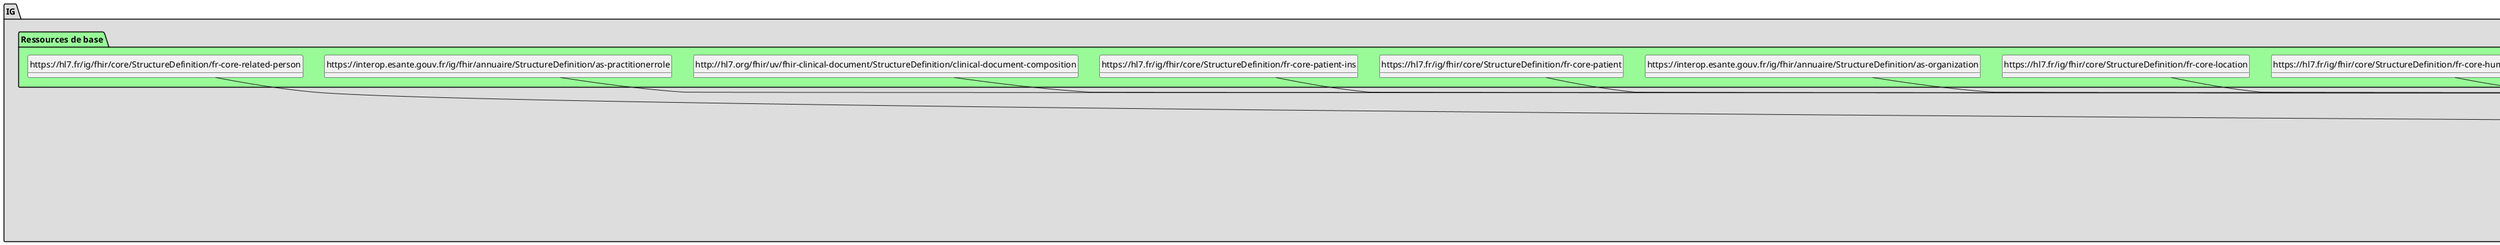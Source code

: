 @startuml
set namespaceSeparator ?
hide circle
hide class fields

package IG #DDDDDD{

     package Profiles #DDDDDD{

        class Auteur{

             Auteur => [1..None]
             Auteur.roleFonctionnel => [0..1]
             Auteur.horodatageParticipation => [1..1]
             Auteur.auteur[x] => [1..1]
        } 

        class Consentement{

             Consentement => [None..None]
             Consentement.identifiantConsentement => [0..*]
             Consentement.typeConsentement => [1..1]
             Consentement.statutConsentement => [1..1]
        } 

        class DestinatairePrevu{

             DestinatairePrevu => [None..None]
             DestinatairePrevu.destinataire => [0..*]
        } 

        class DocumentDeReference{

             DocumentDeReference => [None..1]
             DocumentDeReference.typeReference => [1..1]
             DocumentDeReference.identifiantUniqueDocument => [1..1]
        } 

        class EnteteDocument{

             EnteteDocument => [1..1]
             EnteteDocument.identifiantUniqueDocument => [1..1]
             EnteteDocument.modeleDocument => [1..1]
             EnteteDocument.typeDocument => [1..1]
             EnteteDocument.titreDocument => [1..1]
             EnteteDocument.dateDeCreationDocument => [1..1]
             EnteteDocument.niveauConfidentialiteDocument => [1..1]
             EnteteDocument.languePrincipaleDocument => [1..1]
             EnteteDocument.identifiantLotDeVersionsDocument => [1..1]
             EnteteDocument.versionDocument => [1..1]
             EnteteDocument.statutDocument => [1..1]
             EnteteDocument.patient => [1..1]
             EnteteDocument.auteur => [1..*]
             EnteteDocument.operateurSaisie => [0..1]
             EnteteDocument.informateur => [0..*]
             EnteteDocument.structureConservation => [1..1]
             EnteteDocument.destinataire => [0..*]
             EnteteDocument.responsable => [1..1]
             EnteteDocument.validateur => [0..*]
             EnteteDocument.participant => [0..*]
             EnteteDocument.prescription => [0..*]
             EnteteDocument.evenement => [1..*]
             EnteteDocument.documentDeReference => [0..1]
             EnteteDocument.consentementAssocie => [0..*]
             EnteteDocument.priseEncharge => [1..1]
        } 

        class Evenement{

             Evenement => [1..None]
             Evenement.identifiantEvenement => [0..*]
             Evenement.codeEvenement => [0..1]
             Evenement.codeEvenement.id => [None..0]
             Evenement.codeEvenement.extension => [None..0]
             Evenement.codeEvenement.translation => [0..*]
             Evenement.dateHeureEvenement => [0..1]
             Evenement.executantEvenement => [0..1]
             Evenement.executantEvenement.roleFonctionnel => [0..1]
             Evenement.executantEvenement.dateHeureParticipation => [0..1]
             Evenement.executantEvenement.executant => [1..1]
        } 

        class Informateur{

             Informateur => [None..None]
             Informateur.informateur => [1..1]
        } 

        class OperateurSaisie{

             OperateurSaisie => [None..1]
             OperateurSaisie.dateSaisie => [1..1]
             OperateurSaisie.operateurSaisie => [1..1]
        } 

        class Participant{

             Participant => [None..None]
             Participant.typeParticipation => [1..1]
             Participant.roleFonctionnel => [0..1]
             Participant.dateDebutEtOuFinParticipation => [1..1]
             Participant.participant => [1..1]
        } 

        class PatientUsager{

             PatientUsager => [1..1]
             PatientUsager.identifiantPatient => [1..*]
             PatientUsager.adresse => [0..*]
             PatientUsager.coordonneesTelecom => [0..*]
             PatientUsager.personnePhysique => [1..1]
             PatientUsager.personnePhysique.nomsPrenomsPatient => [1..1]
             PatientUsager.personnePhysique.nomsPrenomsPatient.nom => [1..*]
             PatientUsager.personnePhysique.nomsPrenomsPatient.nom.nomNaissance => [0..1]
             PatientUsager.personnePhysique.nomsPrenomsPatient.nom.nomUtilise => [0..1]
             PatientUsager.personnePhysique.nomsPrenomsPatient.prenom => [1..*]
             PatientUsager.personnePhysique.nomsPrenomsPatient.prenom.listePrenoms => [0..1]
             PatientUsager.personnePhysique.nomsPrenomsPatient.prenom.premierPrenom => [0..1]
             PatientUsager.personnePhysique.nomsPrenomsPatient.prenom.prenomUtilise => [0..1]
             PatientUsager.personnePhysique.sexe => [1..1]
             PatientUsager.personnePhysique.dateNaissance => [1..1]
             PatientUsager.personnePhysique.indicateurDeces => [0..1]
             PatientUsager.personnePhysique.dateDeces => [0..1]
             PatientUsager.personnePhysique.grossesseMultiple => [0..1]
             PatientUsager.personnePhysique.numeroOrdreNaissance => [0..1]
             PatientUsager.personnePhysique.representantPatient => [0..*]
             PatientUsager.personnePhysique.representantPatient.adresse => [0..*]
             PatientUsager.personnePhysique.representantPatient.coordonneesTelecom => [0..*]
             PatientUsager.personnePhysique.representantPatient.personneRepresentantPatient => [0..1]
             PatientUsager.personnePhysique.representantPatient.personneRepresentantPatient.nomsPrenomsRepresentantPatient => [1..1]
             PatientUsager.personnePhysique.representantPatient.personneRepresentantPatient.nomsPrenomsRepresentantPatient.nom => [1..3]
             PatientUsager.personnePhysique.representantPatient.personneRepresentantPatient.nomsPrenomsRepresentantPatient.prenom => [0..*]
             PatientUsager.personnePhysique.representantPatient.structureRepresentantPatient => [0..1]
             PatientUsager.personnePhysique.representantPatient.structureRepresentantPatient.identifiant => [0..1]
             PatientUsager.personnePhysique.representantPatient.structureRepresentantPatient.nom => [0..1]
             PatientUsager.personnePhysique.lieuNaissance => [0..1]
             PatientUsager.personnePhysique.lieuNaissance.nomLieuNaissance => [0..1]
             PatientUsager.personnePhysique.lieuNaissance.adresseLieuNaissance => [0..1]
             PatientUsager.personnePhysique.lieuNaissance.adresseLieuNaissance.codeOfficielGeographiqueLieuNaissance => [0..1]
        } 

        class PersonneStructure{

             PersonneStructure => [None..None]
             PersonneStructure.personne => [0..1]
             PersonneStructure.personne.identifiantPersonne => [0..1]
             PersonneStructure.personne.professionRole => [0..1]
             PersonneStructure.personne.lien => [0..1]
             PersonneStructure.personne.adresse => [0..*]
             PersonneStructure.personne.coordonneesTelecom => [0..*]
             PersonneStructure.personne.IdentitePersonne => [0..1]
             PersonneStructure.personne.IdentitePersonne.nomPersonne => [1..*]
             PersonneStructure.personne.IdentitePersonne.prenomPersonne => [0..*]
             PersonneStructure.personne.IdentitePersonne.civilite => [0..1]
             PersonneStructure.personne.IdentitePersonne.titre => [0..1]
             PersonneStructure.structure => [0..1]
             PersonneStructure.structure.identifiantStructure => [0..1]
             PersonneStructure.structure.nomStructure => [0..1]
             PersonneStructure.structure.adresse => [0..*]
             PersonneStructure.structure.coordonneesTelecom => [0..*]
             PersonneStructure.structure.cadreExercice => [0..1]
        } 

        class PersonneStructureAuteur{

             PersonneStructureAuteur => [None..None]
             PersonneStructureAuteur.personne => [0..1]
             PersonneStructureAuteur.personne.identifiantPersonne => [1..*]
             PersonneStructureAuteur.personne.professionRole => [0..1]
             PersonneStructureAuteur.personne.adresse => [0..*]
             PersonneStructureAuteur.personne.coordonneesTelecom => [0..*]
             PersonneStructureAuteur.personne.IdentitePersonne => [1..1]
             PersonneStructureAuteur.personne.IdentitePersonne.nomPersonne => [1..*]
             PersonneStructureAuteur.personne.IdentitePersonne.prenomPersonne => [0..*]
             PersonneStructureAuteur.personne.IdentitePersonne.civilite => [0..1]
             PersonneStructureAuteur.personne.IdentitePersonne.titre => [0..1]
             PersonneStructureAuteur.structure => [0..1]
             PersonneStructureAuteur.structure.identifiantStructure => [0..1]
             PersonneStructureAuteur.structure.nomStructure => [0..1]
             PersonneStructureAuteur.structure.adresse => [0..*]
             PersonneStructureAuteur.structure.coordonneesTelecom => [0..*]
             PersonneStructureAuteur.structure.secteurActivite => [0..1]
        } 

        class Prescription{

             Prescription => [None..None]
             Prescription.identifiantPrescription => [1..1]
             Prescription.accessionNumber => [0..1]
        } 

        class PriseEncharge{

             PriseEncharge => [1..1]
             PriseEncharge.identifiantPriseEnCharge => [0..*]
             PriseEncharge.typePriseEnCharge => [0..1]
             PriseEncharge.dateDebutFinPriseEnCharge => [1..1]
             PriseEncharge.typeSortie => [0..1]
             PriseEncharge.responsablePriseEnCharge => [0..1]
             PriseEncharge.personneImpliqueePriseEnCharge => [0..*]
             PriseEncharge.personneImpliqueePriseEnCharge.typeParticipation => [1..1]
             PriseEncharge.personneImpliqueePriseEnCharge.dateDebutFinParticipation => [0..1]
             PriseEncharge.personneImpliqueePriseEnCharge.professionnelImplique => [1..1]
             PriseEncharge.lieuPriseEnCharge => [1..1]
             PriseEncharge.lieuPriseEnCharge.structure => [0..1]
             PriseEncharge.lieuPriseEnCharge.structure.identifiantStructure => [0..1]
             PriseEncharge.lieuPriseEnCharge.structure.nomStructure => [0..1]
             PriseEncharge.lieuPriseEnCharge.structure.adresse => [0..1]
             PriseEncharge.lieuPriseEnCharge.structure.coordonneesTelecom => [0..*]
             PriseEncharge.lieuPriseEnCharge.structure.secteurActivite => [1..1]
             PriseEncharge.lieuPriseEnCharge.structure.secteurActivite.categorieEtablissement => [0..1]
             PriseEncharge.lieuPriseEnCharge.structure.typeStructure => [0..1]
        } 

        class Responsable{

             Responsable => [1..1]
             Responsable.dateHeurePriseResponsabilite => [1..1]
             Responsable.responsable => [1..1]
        } 

        class StructureConservation{

             StructureConservation => [1..1]
             StructureConservation.structure => [1..1]
             StructureConservation.structure.identifiantStructure => [1..1]
             StructureConservation.structure.nomStructure => [0..1]
             StructureConservation.structure.coordonneesTelecom => [0..1]
             StructureConservation.structure.adresse => [0..1]
        } 

        class SystemeStructureAuteur{

             SystemeStructureAuteur => [None..None]
             SystemeStructureAuteur.systeme => [1..1]
             SystemeStructureAuteur.systeme.identifiantSysteme => [1..*]
             SystemeStructureAuteur.systeme.typeSysteme => [1..1]
             SystemeStructureAuteur.systeme.nomModeleSysteme => [1..1]
             SystemeStructureAuteur.systeme.nomSysteme => [1..1]
             SystemeStructureAuteur.structure => [1..1]
             SystemeStructureAuteur.structure.identifiantStructure => [1..1]
             SystemeStructureAuteur.structure.nomStructure => [1..1]
             SystemeStructureAuteur.structure.adresse => [0..*]
             SystemeStructureAuteur.structure.coordonneesTelecom => [0..*]
             SystemeStructureAuteur.structure.secteurActivite => [0..1]
        } 

        class Validateur{

             Validateur => [None..None]
             Validateur.dateHeureAttestationValidite => [1..1]
             Validateur.validateur => [1..1]
        } 

        class FrBundleDocument{

             Bundle.identifier => [1..None]
             Bundle.type => [None..None]
             Bundle.timestamp => [1..None]
             Bundle.entry => [7..None]
             Bundle.entry.fullUrl => [1..None]
             Bundle.entry:composition => [1..1]
             Bundle.entry:composition.resource => [None..None]
             Bundle.entry:patient => [1..1]
             Bundle.entry:patient.resource => [None..None]
             Bundle.entry:practitionerRole => [1..*]
             Bundle.entry:practitionerRole.resource => [None..None]
             Bundle.entry:practitioner => [1..*]
             Bundle.entry:practitioner.resource => [None..None]
             Bundle.entry:organization => [1..*]
             Bundle.entry:organization.resource => [None..None]
             Bundle.entry:device => [0..1]
             Bundle.entry:device.resource => [None..None]
             Bundle.entry:encounter => [1..*]
             Bundle.entry:encounter.resource => [None..None]
             Bundle.entry:location => [1..*]
             Bundle.entry:location.resource => [None..None]
             Bundle.entry:relatedPerson => [0..*]
             Bundle.entry:relatedPerson.resource => [None..None]
        } 

        class FrCompositionDocument{

             Composition.meta.profile => [None..None]
             Composition.meta.profile:canonical => [0..1]
             Composition.language => [1..None]
             Composition.extension => [1..None]
             Composition.extension:R5-Composition-version => <&plus>[1..None]
             Composition.extension:data-enterer => <&plus>[None..None]
             Composition.extension:data-enterer.extension => <&plus>[3..None]
             Composition.extension:data-enterer.extension:type => <&plus>[None..1]
             Composition.extension:data-enterer.extension:time => <&plus>[1..None]
             Composition.extension:data-enterer.extension:party => <&plus>[None..None]
             Composition.extension:data-enterer.extension:party.value[x] => <&plus>[None..None]
             Composition.extension:informant => <&plus>[None..None]
             Composition.extension:informant.extension:type => <&plus>[None..1]
             Composition.extension:informant.extension:party => <&plus>[None..None]
             Composition.extension:informant.extension:party.value[x] => <&plus>[None..None]
             Composition.extension:information-recipient => <&plus>[None..None]
             Composition.extension:information-recipient.extension:type => <&plus>[None..1]
             Composition.extension:information-recipient.extension:type.value[x] => <&plus>[None..None]
             Composition.extension:information-recipient.extension:party => <&plus>[None..None]
             Composition.extension:information-recipient.extension:party.value[x] => <&plus>[None..None]
             Composition.extension:participant => <&plus>[None..None]
             Composition.extension:participant.extension => <&plus>[3..None]
             Composition.extension:participant.extension:type => <&plus>[None..1]
             Composition.extension:participant.extension:type.value[x] => <&plus>[None..None]
             Composition.extension:participant.extension:function => <&plus>[None..1]
             Composition.extension:participant.extension:function.value[x] => <&plus>[None..None]
             Composition.extension:participant.extension:time => <&plus>[1..None]
             Composition.extension:participant.extension:party => <&plus>[None..None]
             Composition.extension:participant.extension:party.value[x] => <&plus>[None..None]
             Composition.identifier => [1..None]
             Composition.status => [None..None]
             Composition.type => [None..None]
             Composition.subject => [None..None]
             Composition.subject.reference => [1..None]
             Composition.encounter => [1..None]
             Composition.date => [None..None]
             Composition.author => [None..None]
             Composition.author.extension => [1..None]
             Composition.author.extension:time => <&plus>[1..1]
             Composition.title => [None..None]
             Composition.confidentiality => [1..None]
             Composition.attester => [1..None]
             Composition.attester:legal_attester => [1..None]
             Composition.attester:legal_attester.time => [1..None]
             Composition.attester:legal_attester.party => [1..None]
             Composition.attester:professional_attester => [None..None]
             Composition.attester:professional_attester.time => [1..None]
             Composition.attester:professional_attester.party => [1..None]
             Composition.custodian => [None..None]
             Composition.relatesTo => [1..None]
             Composition.relatesTo.target[x] => [None..None]
             Composition.relatesTo.target[x]:targetIdentifier => [None..None]
             Composition.relatesTo.target[x]:targetIdentifier.type => [1..None]
             Composition.relatesTo:replaced_document => [None..1]
             Composition.relatesTo:transformed_document => [0..1]
             Composition.relatesTo:transformed_document.code => [None..None]
             Composition.event => [1..None]
             Composition.event.extension => [None..None]
             Composition.event.extension:performer => <&plus>[0..1]
             Composition.event.period => [None..None]
             Composition.event.detail => [None..1]
             Composition.event:principalEvent => [1..1]
             Composition.event:principalEvent.extension => [1..None]
             Composition.event:principalEvent.extension:performer => <&plus>[1..1]
             Composition.event:principalEvent.period => [1..None]
             Composition.section => [None..None]
        } 

        class FrAssignedAuthor{

             AssignedAuthor => [None..None]
             AssignedAuthor.nullFlavor => [None..0]
             AssignedAuthor.typeId.nullFlavor => [None..0]
             AssignedAuthor.typeId.assigningAuthorityName => [None..0]
             AssignedAuthor.typeId.displayable => [None..0]
             AssignedAuthor.id => [None..None]
             AssignedAuthor.id.nullFlavor => [None..0]
             AssignedAuthor.id.assigningAuthorityName => [None..0]
             AssignedAuthor.id.displayable => [None..0]
             AssignedAuthor.id.root => [1..None]
             AssignedAuthor.id.extension => [1..None]
             AssignedAuthor.sdtcIdentifiedBy => [None..0]
             AssignedAuthor.code => [None..None]
             AssignedAuthor.addr => [None..None]
             AssignedAuthor.telecom => [None..None]
             AssignedAuthor.assignedPerson => [None..None]
             AssignedAuthor.assignedAuthoringDevice => [None..None]
             AssignedAuthor.representedOrganization => [None..None]
        } 

        class FrAssignedCustodian{

             AssignedCustodian => [None..None]
             AssignedCustodian.typeId.nullFlavor => [None..0]
             AssignedCustodian.typeId.assigningAuthorityName => [None..0]
             AssignedCustodian.typeId.displayable => [None..0]
             AssignedCustodian.representedCustodianOrganization => [None..None]
        } 

        class FrAssignedEntity{

             AssignedEntity => [None..None]
             AssignedEntity.nullFlavor => [None..0]
             AssignedEntity.typeId.nullFlavor => [None..0]
             AssignedEntity.typeId.assigningAuthorityName => [None..0]
             AssignedEntity.typeId.displayable => [None..0]
             AssignedEntity.id => [None..1]
             AssignedEntity.id.nullFlavor => [None..0]
             AssignedEntity.id.assigningAuthorityName => [None..0]
             AssignedEntity.id.displayable => [None..0]
             AssignedEntity.id.root => [1..None]
             AssignedEntity.id.extension => [1..None]
             AssignedEntity.sdtcIdentifiedBy => [None..0]
             AssignedEntity.code => [None..None]
             AssignedEntity.code.nullFlavor => [None..0]
             AssignedEntity.code.codeSystemVersion => [None..0]
             AssignedEntity.code.sdtcValueSet => [None..0]
             AssignedEntity.code.sdtcValueSetVersion => [None..0]
             AssignedEntity.addr => [None..None]
             AssignedEntity.telecom => [None..None]
             AssignedEntity.assignedPerson => [None..None]
             AssignedEntity.representedOrganization => [None..None]
             AssignedEntity.sdtcPatient => [None..0]
        } 

        class FrAssociatedEntity{

             AssociatedEntity => [None..None]
             AssociatedEntity.nullFlavor => [None..0]
             AssociatedEntity.typeId.nullFlavor => [None..0]
             AssociatedEntity.typeId.assigningAuthorityName => [None..0]
             AssociatedEntity.typeId.displayable => [None..0]
             AssociatedEntity.classCode => [None..None]
             AssociatedEntity.id => [None..None]
             AssociatedEntity.id.root => [None..None]
             AssociatedEntity.id.extension => [None..None]
             AssociatedEntity.sdtcIdentifiedBy => [None..0]
             AssociatedEntity.code => [None..None]
             AssociatedEntity.addr => [None..None]
             AssociatedEntity.telecom => [None..None]
             AssociatedEntity.associatedPerson => [None..None]
             AssociatedEntity.scopingOrganization => [None..None]
        } 

        class FrAuthenticator{

             Authenticator => [None..None]
             Authenticator.nullFlavor => [None..0]
             Authenticator.typeId.nullFlavor => [None..0]
             Authenticator.typeId.assigningAuthorityName => [None..0]
             Authenticator.typeId.displayable => [None..0]
             Authenticator.time => [None..None]
             Authenticator.time.value => [None..None]
             Authenticator.signatureCode => [None..None]
             Authenticator.signatureCode.sdtcValueSet => [None..0]
             Authenticator.signatureCode.sdtcValueSetVersion => [None..0]
             Authenticator.sdtcSignatureText => [None..0]
             Authenticator.assignedEntity => [None..None]
        } 

        class FrAuthor{

             Author => [None..None]
             Author.nullFlavor => [None..0]
             Author.typeId.nullFlavor => [None..0]
             Author.typeId.assigningAuthorityName => [None..0]
             Author.typeId.displayable => [None..0]
             Author.functionCode => [None..None]
             Author.functionCode.nullFlavor => [None..0]
             Author.functionCode.code => [1..None]
             Author.functionCode.codeSystem => [1..None]
             Author.functionCode.codeSystemVersion => [None..0]
             Author.functionCode.sdtcValueSet => [None..0]
             Author.functionCode.sdtcValueSetVersion => [None..0]
             Author.functionCode.originalText => [None..None]
             Author.time => [None..None]
             Author.time.value => [1..None]
             Author.assignedAuthor => [None..None]
        } 

        class FrAuthoringDevice{

             AuthoringDevice.typeId.nullFlavor => [None..0]
             AuthoringDevice.typeId.assigningAuthorityName => [None..0]
             AuthoringDevice.typeId.displayable => [None..0]
             AuthoringDevice.determinerCode => [None..0]
             AuthoringDevice.manufacturerModelName => [1..None]
             AuthoringDevice.softwareName => [1..None]
        } 

        class FrAuthorization{

             Authorization => [None..None]
             Authorization.typeId.nullFlavor => [None..0]
             Authorization.typeId.assigningAuthorityName => [None..0]
             Authorization.typeId.displayable => [None..0]
             Authorization.consent => [None..None]
             Authorization.consent.id => [None..None]
             Authorization.consent.code => [1..None]
             Authorization.consent.statusCode.code => [None..None]
             Authorization.consent.statusCode.sdtcValueSet => [None..0]
             Authorization.consent.statusCode.sdtcValueSetVersion => [None..0]
        } 

        class FrClinicalDocument{

             ClinicalDocument => [None..None]
             ClinicalDocument.realmCode => [1..1]
             ClinicalDocument.typeId => [1..None]
             ClinicalDocument.templateId => [3..None]
             ClinicalDocument.id => [None..None]
             ClinicalDocument.code => [None..None]
             ClinicalDocument.title => [1..None]
             ClinicalDocument.effectiveTime => [None..None]
             ClinicalDocument.confidentialityCode => [None..None]
             ClinicalDocument.languageCode => [1..None]
             ClinicalDocument.setId => [1..None]
             ClinicalDocument.versionNumber => [1..None]
             ClinicalDocument.copyTime => [None..0]
             ClinicalDocument.recordTarget => [None..1]
             ClinicalDocument.author => [None..None]
             ClinicalDocument.dataEnterer => [None..None]
             ClinicalDocument.informant => [None..None]
             ClinicalDocument.custodian => [None..None]
             ClinicalDocument.informationRecipient => [None..None]
             ClinicalDocument.legalAuthenticator => [1..None]
             ClinicalDocument.authenticator => [None..None]
             ClinicalDocument.participant => [None..None]
             ClinicalDocument.inFulfillmentOf => [None..None]
             ClinicalDocument.documentationOf => [1..None]
             ClinicalDocument.relatedDocument => [None..1]
             ClinicalDocument.authorization => [None..None]
             ClinicalDocument.componentOf => [1..None]
        } 

        class FrComponentOf{

             ComponentOf => [None..None]
             ComponentOf.nullFlavor => [None..0]
             ComponentOf.typeId.nullFlavor => [None..0]
             ComponentOf.typeId.assigningAuthorityName => [None..0]
             ComponentOf.typeId.displayable => [None..0]
             ComponentOf.encompassingEncounter => [None..None]
        } 

        class FrCustodian{

             Custodian.nullFlavor => [None..0]
             Custodian.typeId.nullFlavor => [None..0]
             Custodian.typeId.assigningAuthorityName => [None..0]
             Custodian.typeId.displayable => [None..0]
             Custodian.assignedCustodian => [None..None]
        } 

        class FrDataEnterer{

             DataEnterer.nullFlavor => [None..0]
             DataEnterer.typeId.nullFlavor => [None..0]
             DataEnterer.typeId.assigningAuthorityName => [None..0]
             DataEnterer.typeId.displayable => [None..0]
             DataEnterer.contextControlCode => [None..0]
             DataEnterer.time => [1..None]
             DataEnterer.time.value => [None..None]
             DataEnterer.assignedEntity => [None..None]
        } 

        class FrDocumentationOf{

             DocumentationOf.nullFlavor => [None..0]
             DocumentationOf.typeId.nullFlavor => [None..0]
             DocumentationOf.typeId.assigningAuthorityName => [None..0]
             DocumentationOf.typeId.displayable => [None..0]
             DocumentationOf.serviceEvent => [None..None]
        } 

        class FrEncompassingEncounter{

             EncompassingEncounter.typeId.nullFlavor => [None..0]
             EncompassingEncounter.typeId.assigningAuthorityName => [None..0]
             EncompassingEncounter.typeId.displayable => [None..0]
             EncompassingEncounter.id => [None..None]
             EncompassingEncounter.code => [None..None]
             EncompassingEncounter.code.nullFlavor => [None..0]
             EncompassingEncounter.code.codeSystem => [1..None]
             EncompassingEncounter.code.codeSystemVersion => [None..0]
             EncompassingEncounter.code.displayName => [1..None]
             EncompassingEncounter.code.sdtcValueSet => [None..0]
             EncompassingEncounter.code.sdtcValueSetVersion => [None..0]
             EncompassingEncounter.effectiveTime => [None..None]
             EncompassingEncounter.sdtcAdmissionReferralSourceCode => [None..0]
             EncompassingEncounter.dischargeDispositionCode => [None..None]
             EncompassingEncounter.responsibleParty => [None..None]
             EncompassingEncounter.responsibleParty.nullFlavor => [None..0]
             EncompassingEncounter.responsibleParty.typeId.nullFlavor => [None..0]
             EncompassingEncounter.responsibleParty.typeId.assigningAuthorityName => [None..0]
             EncompassingEncounter.responsibleParty.typeId.displayable => [None..0]
             EncompassingEncounter.encounterParticipant => [None..None]
             EncompassingEncounter.location => [1..None]
             EncompassingEncounter.location.nullFlavor => [None..0]
             EncompassingEncounter.location.typeId.nullFlavor => [None..0]
             EncompassingEncounter.location.typeId.assigningAuthorityName => [None..0]
             EncompassingEncounter.location.typeId.displayable => [None..0]
             EncompassingEncounter.location.typeCode => [None..0]
             EncompassingEncounter.location.healthCareFacility => [None..None]
        } 

        class FrEncounterParticipant{

             EncounterParticipant.typeId.nullFlavor => [None..0]
             EncounterParticipant.typeId.assigningAuthorityName => [None..0]
             EncounterParticipant.typeId.displayable => [None..0]
             EncounterParticipant.typeCode => [None..None]
             EncounterParticipant.time => [None..None]
             EncounterParticipant.assignedEntity => [1..None]
        } 

        class FrHealthCareFacility{

             HealthCareFacility.nullFlavor => [None..0]
             HealthCareFacility.typeId.nullFlavor => [None..0]
             HealthCareFacility.typeId.assigningAuthorityName => [None..0]
             HealthCareFacility.typeId.displayable => [None..0]
             HealthCareFacility.id => [None..0]
             HealthCareFacility.sdtcIdentifiedBy => [None..0]
             HealthCareFacility.code => [1..None]
             HealthCareFacility.code.nullFlavor => [None..0]
             HealthCareFacility.code.code => [1..None]
             HealthCareFacility.code.codeSystem => [1..None]
             HealthCareFacility.code.codeSystemVersion => [None..0]
             HealthCareFacility.code.displayName => [1..None]
             HealthCareFacility.code.sdtcValueSet => [None..0]
             HealthCareFacility.code.sdtcValueSetVersion => [None..0]
             HealthCareFacility.code.translation => [None..1]
             HealthCareFacility.code.translation.nullFlavor => [None..0]
             HealthCareFacility.code.translation.code => [1..None]
             HealthCareFacility.code.translation.codeSystem => [1..None]
             HealthCareFacility.code.translation.codeSystemVersion => [None..0]
             HealthCareFacility.code.translation.displayName => [1..None]
             HealthCareFacility.code.translation.sdtcValueSet => [None..0]
             HealthCareFacility.code.translation.sdtcValueSetVersion => [None..0]
             HealthCareFacility.location => [None..None]
        } 

        class FrInFulfillmentOf{

             InFulfillmentOf.typeId.nullFlavor => [None..0]
             InFulfillmentOf.typeId.assigningAuthorityName => [None..0]
             InFulfillmentOf.typeId.displayable => [None..0]
             InFulfillmentOf.order => [None..None]
        } 

        class FrInformant{

             Informant.nullFlavor => [None..0]
             Informant.typeId.nullFlavor => [None..0]
             Informant.typeId.assigningAuthorityName => [None..0]
             Informant.typeId.displayable => [None..0]
             Informant.contextControlCode => [None..0]
             Informant.assignedEntity => [None..None]
             Informant.relatedEntity => [None..None]
        } 

        class FrInformationRecipient{

             InformationRecipient.nullFlavor => [None..0]
             InformationRecipient.typeId.nullFlavor => [None..0]
             InformationRecipient.typeId.assigningAuthorityName => [None..0]
             InformationRecipient.typeId.displayable => [None..0]
             InformationRecipient.intendedRecipient => [None..None]
        } 

        class FrIntendedRecipient{

             IntendedRecipient.typeId.nullFlavor => [None..0]
             IntendedRecipient.typeId.assigningAuthorityName => [None..0]
             IntendedRecipient.typeId.displayable => [None..0]
             IntendedRecipient.id => [None..None]
             IntendedRecipient.id.assigningAuthorityName => [None..0]
             IntendedRecipient.id.displayable => [None..0]
             IntendedRecipient.id.root => [1..None]
             IntendedRecipient.id.extension => [1..None]
             IntendedRecipient.addr => [None..None]
             IntendedRecipient.telecom => [None..None]
             IntendedRecipient.informationRecipient => [None..None]
             IntendedRecipient.receivedOrganization => [None..None]
             IntendedRecipient.receivedOrganization.id.assigningAuthorityName => [None..0]
             IntendedRecipient.receivedOrganization.id.displayable => [None..0]
             IntendedRecipient.receivedOrganization.id.root => [None..None]
        } 

        class FrLegalAuthenticator{

             LegalAuthenticator.nullFlavor => [None..0]
             LegalAuthenticator.typeId.nullFlavor => [None..0]
             LegalAuthenticator.typeId.assigningAuthorityName => [None..0]
             LegalAuthenticator.typeId.displayable => [None..0]
             LegalAuthenticator.contextControlCode => [None..0]
             LegalAuthenticator.time => [None..None]
             LegalAuthenticator.time.value => [None..None]
             LegalAuthenticator.signatureCode => [None..None]
             LegalAuthenticator.signatureCode.sdtcValueSet => [None..0]
             LegalAuthenticator.signatureCode.sdtcValueSetVersion => [None..0]
             LegalAuthenticator.sdtcSignatureText => [None..0]
             LegalAuthenticator.assignedEntity => [None..None]
             LegalAuthenticator.assignedEntity.code => [None..None]
        } 

        class FrName{

             PN.nullFlavor => [None..0]
             PN.use => [None..0]
             PN.item.delimiter => [None..0]
             PN.item.family => [None..None]
             PN.item.given => [None..1]
             PN.item.prefix => [None..1]
             PN.item.suffix => [None..1]
             PN.item.xmlText => [None..0]
             PN.validTime => [None..0]
        } 

        class FrOrder{

             Order.nullFlavor => [None..0]
             Order.typeId.nullFlavor => [None..0]
             Order.typeId.assigningAuthorityName => [None..0]
             Order.typeId.displayable => [None..0]
             Order.id => [None..None]
             Order.id.nullFlavor => [None..0]
             Order.id.assigningAuthorityName => [None..0]
             Order.id.displayable => [None..0]
             Order.id.root => [1..None]
             Order.id.extension => [None..None]
             Order.code => [None..0]
             Order.priorityCode => [None..0]
        } 

        class FrParentDocument{

             ParentDocument.nullFlavor => [None..0]
             ParentDocument.id => [None..1]
             ParentDocument.id.nullFlavor => [None..0]
             ParentDocument.id.assigningAuthorityName => [None..0]
             ParentDocument.id.displayable => [None..0]
             ParentDocument.id.root => [1..None]
             ParentDocument.id.extension => [None..None]
        } 

        class FrParticipant{

             Participant1.typeId.nullFlavor => [None..0]
             Participant1.typeId.assigningAuthorityName => [None..0]
             Participant1.typeId.displayable => [None..0]
             Participant1.typeCode => [None..None]
             Participant1.contextControlCode => [None..0]
             Participant1.functionCode => [None..None]
             Participant1.functionCode.nullFlavor => [None..0]
             Participant1.functionCode.code => [1..None]
             Participant1.functionCode.codeSystem => [1..None]
             Participant1.functionCode.codeSystemVersion => [None..0]
             Participant1.functionCode.sdtcValueSet => [None..0]
             Participant1.functionCode.sdtcValueSetVersion => [None..0]
             Participant1.functionCode.originalText => [None..None]
             Participant1.time => [1..None]
             Participant1.time.operator => [None..0]
             Participant1.time.low => [None..None]
             Participant1.time.center => [None..0]
             Participant1.time.width => [None..0]
             Participant1.time.high => [None..None]
             Participant1.associatedEntity => [None..None]
        } 

        class FrPatientRole{

             PatientRole.nullFlavor => [None..0]
             PatientRole.realmCode => [None..0]
             PatientRole.typeId => [None..0]
             PatientRole.templateId => [None..0]
             PatientRole.id => [None..None]
             PatientRole.id.nullFlavor => [None..0]
             PatientRole.id.assigningAuthorityName => [None..0]
             PatientRole.id.displayable => [None..0]
             PatientRole.id.root => [1..None]
             PatientRole.id.extension => [None..None]
             PatientRole.sdtcIdentifiedBy => [None..0]
             PatientRole.addr => [None..None]
             PatientRole.telecom => [None..None]
             PatientRole.patient => [1..None]
             PatientRole.providerOrganization => [None..0]
        } 

        class FrPatient{

             Patient.nullFlavor => [None..0]
             Patient.typeId.nullFlavor => [None..0]
             Patient.typeId.assigningAuthorityName => [None..0]
             Patient.typeId.displayable => [None..0]
             Patient.determinerCode => [None..0]
             Patient.name => [1..1]
             Patient.name.nullFlavor => [None..0]
             Patient.administrativeGenderCode => [1..None]
             Patient.birthTime => [1..None]
             Patient.sdtcDeceasedInd => [None..None]
             Patient.sdtcDeceasedTime => [None..None]
             Patient.sdtcMultipleBirthInd => [None..None]
             Patient.sdtcMultipleBirthOrderNumber => [None..None]
             Patient.maritalStatusCode => [None..0]
             Patient.religiousAffiliationCode => [None..0]
             Patient.raceCode => [None..0]
             Patient.sdtcRaceCode => [None..0]
             Patient.ethnicGroupCode => [None..0]
             Patient.sdtcEthnicGroupCode => [None..0]
             Patient.guardian => [None..None]
             Patient.birthplace => [None..None]
             Patient.languageCommunication => [None..0]
        } 

        class FrPerformer{

             Performer1.typeId.nullFlavor => [None..0]
             Performer1.typeId.assigningAuthorityName => [None..0]
             Performer1.typeId.displayable => [None..0]
             Performer1.typeCode => [None..None]
             Performer1.functionCode => [None..None]
             Performer1.time => [None..None]
             Performer1.assignedEntity => [None..None]
             Performer1.assignedEntity.code => [None..None]
        } 

        class FrAssignedPerson{

             Person => [None..None]
             Person.nullFlavor => [None..0]
             Person.typeId.nullFlavor => [None..0]
             Person.typeId.assigningAuthorityName => [None..0]
             Person.typeId.displayable => [None..0]
             Person.determinerCode => [None..0]
             Person.name => [1..1]
             Person.sdtcDesc => [None..0]
             Person.sdtcAsPatientRelationship => [None..0]
        } 

        class FrRecordTarget{

             RecordTarget.nullFlavor => [None..0]
             RecordTarget.typeId.nullFlavor => [None..0]
             RecordTarget.typeId.assigningAuthorityName => [None..0]
             RecordTarget.typeId.displayable => [None..0]
             RecordTarget.contextControlCode => [None..0]
             RecordTarget.patientRole => [None..None]
        } 

        class FrRelatedDocument{

             RelatedDocument.typeId.nullFlavor => [None..0]
             RelatedDocument.typeId.assigningAuthorityName => [None..0]
             RelatedDocument.typeId.displayable => [None..0]
             RelatedDocument.typeCode => [None..None]
             RelatedDocument.parentDocument => [None..None]
        } 

        class FrRelatedEntity{

             RelatedEntity.nullFlavor => [None..0]
             RelatedEntity.typeId.nullFlavor => [None..0]
             RelatedEntity.typeId.assigningAuthorityName => [None..0]
             RelatedEntity.typeId.displayable => [None..0]
             RelatedEntity.classCode => [None..None]
             RelatedEntity.code => [None..None]
             RelatedEntity.code.nullFlavor => [None..0]
             RelatedEntity.code.code => [1..None]
             RelatedEntity.code.codeSystem => [1..None]
             RelatedEntity.code.codeSystemVersion => [None..0]
             RelatedEntity.code.displayName => [1..None]
             RelatedEntity.code.sdtcValueSet => [None..0]
             RelatedEntity.code.sdtcValueSetVersion => [None..0]
             RelatedEntity.addr => [None..None]
             RelatedEntity.telecom => [1..None]
             RelatedEntity.relatedPerson => [1..None]
        } 

        class FrRepresentedCustodianOrganization{

             CustodianOrganization.typeId.nullFlavor => [None..0]
             CustodianOrganization.typeId.assigningAuthorityName => [None..0]
             CustodianOrganization.typeId.displayable => [None..0]
             CustodianOrganization.determinerCode => [None..0]
             CustodianOrganization.id => [None..1]
             CustodianOrganization.id.root => [None..None]
             CustodianOrganization.id.extension => [None..None]
             CustodianOrganization.name => [None..None]
             CustodianOrganization.telecom => [None..None]
             CustodianOrganization.sdtcTelecom => [None..0]
             CustodianOrganization.addr => [None..None]
        } 

        class FrRepresentedOrganization{

             Organization.typeId.nullFlavor => [None..0]
             Organization.typeId.assigningAuthorityName => [None..0]
             Organization.typeId.displayable => [None..0]
             Organization.determinerCode => [None..0]
             Organization.id => [None..None]
             Organization.name => [None..None]
             Organization.telecom => [None..None]
             Organization.addr => [None..None]
             Organization.standardIndustryClassCode => [None..None]
             Organization.standardIndustryClassCode.nullFlavor => [None..0]
             Organization.standardIndustryClassCode.code => [None..None]
        } 

        class FrServiceEvent{

             ServiceEvent.nullFlavor => [None..0]
             ServiceEvent.typeId.nullFlavor => [None..0]
             ServiceEvent.typeId.assigningAuthorityName => [None..0]
             ServiceEvent.typeId.displayable => [None..0]
             ServiceEvent.id => [None..None]
             ServiceEvent.code => [None..None]
             ServiceEvent.code.nullFlavor => [None..0]
             ServiceEvent.code.code => [1..None]
             ServiceEvent.code.codeSystem => [1..None]
             ServiceEvent.code.codeSystemVersion => [None..0]
             ServiceEvent.code.displayName => [1..None]
             ServiceEvent.code.sdtcValueSet => [None..0]
             ServiceEvent.code.sdtcValueSetVersion => [None..0]
             ServiceEvent.code.translation => [None..None]
             ServiceEvent.code.translation.nullFlavor => [None..0]
             ServiceEvent.code.translation.codeSystemVersion => [None..0]
             ServiceEvent.code.translation.sdtcValueSet => [None..0]
             ServiceEvent.code.translation.sdtcValueSetVersion => [None..0]
             ServiceEvent.code.translation.qualifier => [None..None]
             ServiceEvent.effectiveTime => [None..None]
             ServiceEvent.effectiveTime.nullFlavor => [None..0]
             ServiceEvent.effectiveTime.operator => [None..0]
             ServiceEvent.effectiveTime.low => [1..None]
             ServiceEvent.effectiveTime.center => [None..0]
             ServiceEvent.effectiveTime.width => [None..0]
             ServiceEvent.effectiveTime.high => [None..None]
             ServiceEvent.performer => [None..1]
             ServiceEvent.performer.nullFlavor => [None..0]
             ServiceEvent.performer.typeCode => [None..None]
        } 

        class FrDeviceDocument{

             Device.identifier => [1..None]
             Device.deviceName.name => [None..None]
             Device.deviceName.type => [None..None]
             Device.type => [None..None]
             Device.owner => [1..None]
        } 

        class FrEncounterDocument{

             Encounter.type => [None..None]
             Encounter.participant => [None..None]
             Encounter.participant:responsibleParty => [0..1]
             Encounter.participant:responsibleParty.type => [None..None]
             Encounter.participant:responsibleParty.type.coding.system => [None..None]
             Encounter.participant:responsibleParty.type.coding.code => [None..None]
             Encounter.participant:responsibleParty.individual => [1..None]
             Encounter.participant:encounterParticipant => [0..*]
             Encounter.participant:encounterParticipant.type => [None..None]
             Encounter.participant:encounterParticipant.individual => [1..None]
             Encounter.period => [None..None]
             Encounter.hospitalization.dischargeDisposition => [None..None]
             Encounter.hospitalization.dischargeDisposition.coding.system => [None..None]
             Encounter.location => [1..1]
             Encounter.location.location => [None..None]
        } 

        class HumanNameDocument{

             HumanName.family => [1..None]
             HumanName.prefix => [None..None]
             HumanName.suffix => [None..None]
        } 

        class FrLocationDocument{

             Location.name => [None..None]
             Location.type => [None..None]
             Location.type.coding => [1..None]
             Location.type.coding:secteurActivite => [1..1]
             Location.type.coding:secteurActivite.code => [None..None]
             Location.type.coding:categorieEtablissement => [0..1]
             Location.type.coding:categorieEtablissement.code => [None..None]
             Location.address => [None..None]
        } 

        class FrOrganizationDocument{

             Organization.identifier => [None..None]
             Organization.type:standardIndustryClassCode => [0..1]
        } 

        class FrPatientDocument{

             Patient => [None..None]
        } 

        class FrPatientINSDocument{

             Patient.name:usualName => [None..None]
             Patient.name:usualName.family => [None..None]
             Patient.name:usualName.given => [None..1]
             Patient.name:officialName => [None..None]
             Patient.name:officialName.extension:birth-list-given-name => <&plus>[None..None]
             Patient.name:officialName.family => [None..None]
             Patient.name:officialName.given => [None..None]
             Patient.contact.relationship:Role => [None..None]
             Patient.contact.relationship:RelationType => [None..None]
             Patient.contact.name => [1..None]
             Patient.generalPractitioner => [None..None]
        } 

        class FrPractitionerDocument{

             Practitioner.identifier => [1..None]
             Practitioner.name => [1..1]
             Practitioner.name.family => [1..None]
             Practitioner.name.given => [None..1]
             Practitioner.qualification:savoirFaire => [None..None]
             Practitioner.qualification:savoirFaire/professionMedecin => [0..1]
             Practitioner.qualification:savoirFaire/professionMedecin.code.coding => [None..None]
             Practitioner.qualification:savoirFaire/professionMedecin.code.coding:savoirFaire => [0..1]
             Practitioner.qualification:savoirFaire/professionMedecin.code.coding:typeSavoirFaire => [0..1]
             Practitioner.qualification:savoirFaire/professionPharmacien => [0..1]
             Practitioner.qualification:savoirFaire/professionPharmacien.code.coding => [None..None]
             Practitioner.qualification:savoirFaire/professionPharmacien.code.coding:savoirFaire => [0..1]
             Practitioner.qualification:savoirFaire/professionPharmacien.code.coding:typeSavoirFaire => [0..1]
             Practitioner.qualification:savoirFaire/professionChirurgienDentiste => [0..1]
             Practitioner.qualification:savoirFaire/professionChirurgienDentiste.code.coding => [None..None]
             Practitioner.qualification:savoirFaire/professionChirurgienDentiste.code.coding:savoirFaire => [0..1]
             Practitioner.qualification:savoirFaire/professionChirurgienDentiste.code.coding:typeSavoirFaire => [0..1]
             Practitioner.qualification:savoirFaire/professionInfirmier => [0..1]
             Practitioner.qualification:savoirFaire/professionInfirmier.code.coding => [None..None]
             Practitioner.qualification:savoirFaire/professionInfirmier.code.coding:savoirFaire => [0..1]
             Practitioner.qualification:savoirFaire/professionInfirmier.code.coding:typeSavoirFaire => [0..1]
             Practitioner.qualification:role => [0..1]
             Practitioner.qualification:role.code.coding => [None..None]
        } 

        class FrPractitionerRoleDocument{

             PractitionerRole.practitioner => [1..None]
             PractitionerRole.organization => [1..None]
             PractitionerRole.code:functionCode => [0..1]
             PractitionerRole.code:functionCode.coding => [None..None]
             PractitionerRole.code:classCode => [0..1]
             PractitionerRole.code:classCode.coding.code => [None..None]
             PractitionerRole.code:typeCode => [0..1]
             PractitionerRole.code:typeCode.coding => [None..None]
        } 

        class FrRelatedPersonDocument{

             RelatedPerson.relationship:Role => [None..None]
             RelatedPerson.relationship:Role.coding.code => [None..None]
             RelatedPerson.relationship:Role.coding.display => [None..None]
             RelatedPerson.relationship:RelationType => [None..1]
             RelatedPerson.name => [1..1]
             RelatedPerson.name.given => [None..1]
         }

     }
     package extension #paleturquoise {

     FrCompositionDocument -[#black,dashed,thickness=2]-> FrAuthorTimeExtension
     FrCompositionDocument -[#black,dashed,thickness=2]-> FrPerformerEvent
     FrCompositionDocument -[#black,dashed,thickness=2]-> FrPerformerEvent

        class FrAuthorTimeExtension{

          Extension.extension => [None..0]
          Extension.url => [None..None]
          Extension.value[x] => [None..None]
        } 
        class FrPerformerEvent{

          Extension.extension => [None..0]
          Extension.url => [None..None]
          Extension.value[x] => [None..None]
          Extension.value[x]:valueReference => [0..1]
         }
     }
     package valueset #PaleVioletRed{

        class FRValueSetParticipationType  

     FrCompositionDocument -[#black,dotted,thickness=2]-> FRValueSetParticipationType

        class FRValueSetTypeSavoirFaireProfessionMedecin  

     FrPractitionerDocument -[#black,dotted,thickness=2]-> FRValueSetTypeSavoirFaireProfessionMedecin

        class FRValueSetSavoirFaireProfessionPharmacien  

     FrPractitionerDocument -[#black,dotted,thickness=2]-> FRValueSetSavoirFaireProfessionPharmacien

        class FRValueSetTypeSavoirFaireProfessionPharmacien  

     FrPractitionerDocument -[#black,dotted,thickness=2]-> FRValueSetTypeSavoirFaireProfessionPharmacien

        class FRValueSetSavoirFaireProfessionChirurgienDentiste  

     FrPractitionerDocument -[#black,dotted,thickness=2]-> FRValueSetSavoirFaireProfessionChirurgienDentiste

        class FRValueSetTypeSavoirFaireProfessionChirurgienDentiste  

     FrPractitionerDocument -[#black,dotted,thickness=2]-> FRValueSetTypeSavoirFaireProfessionChirurgienDentiste

        class FRValueSetSavoirFaireProfessionInfirmier  

     FrPractitionerDocument -[#black,dotted,thickness=2]-> FRValueSetSavoirFaireProfessionInfirmier

        class FRValueSetTypeSavoirFaireProfessionInfirmier  

     FrPractitionerDocument -[#black,dotted,thickness=2]-> FRValueSetTypeSavoirFaireProfessionInfirmier

        class FRValueSetRolePriseCharge  

     FrPractitionerDocument -[#black,dotted,thickness=2]-> FRValueSetRolePriseCharge
       }

package "Ressources de base" #palegreen {

 class "Base" as  class095a1b43effec73955e31e790438de49 

    class095a1b43effec73955e31e790438de49 --> Auteur

 class "Base" as  class095a1b43effec73955e31e790438de49 

    class095a1b43effec73955e31e790438de49 --> Consentement

 class "Base" as  class095a1b43effec73955e31e790438de49 

    class095a1b43effec73955e31e790438de49 --> DestinatairePrevu

 class "Base" as  class095a1b43effec73955e31e790438de49 

    class095a1b43effec73955e31e790438de49 --> DocumentDeReference

 class "Base" as  class095a1b43effec73955e31e790438de49 

    class095a1b43effec73955e31e790438de49 --> EnteteDocument

 class "Base" as  class095a1b43effec73955e31e790438de49 

    class095a1b43effec73955e31e790438de49 --> Evenement

 class "Base" as  class095a1b43effec73955e31e790438de49 

    class095a1b43effec73955e31e790438de49 --> Informateur

 class "Base" as  class095a1b43effec73955e31e790438de49 

    class095a1b43effec73955e31e790438de49 --> OperateurSaisie

 class "Base" as  class095a1b43effec73955e31e790438de49 

    class095a1b43effec73955e31e790438de49 --> Participant

 class "Base" as  class095a1b43effec73955e31e790438de49 

    class095a1b43effec73955e31e790438de49 --> PatientUsager

 class "Base" as  class095a1b43effec73955e31e790438de49 

    class095a1b43effec73955e31e790438de49 --> PersonneStructure

 class "Base" as  class095a1b43effec73955e31e790438de49 

    class095a1b43effec73955e31e790438de49 --> PersonneStructureAuteur

 class "Base" as  class095a1b43effec73955e31e790438de49 

    class095a1b43effec73955e31e790438de49 --> Prescription

 class "Base" as  class095a1b43effec73955e31e790438de49 

    class095a1b43effec73955e31e790438de49 --> PriseEncharge

 class "Base" as  class095a1b43effec73955e31e790438de49 

    class095a1b43effec73955e31e790438de49 --> Responsable

 class "Base" as  class095a1b43effec73955e31e790438de49 

    class095a1b43effec73955e31e790438de49 --> StructureConservation

 class "Base" as  class095a1b43effec73955e31e790438de49 

    class095a1b43effec73955e31e790438de49 --> SystemeStructureAuteur

 class "Base" as  class095a1b43effec73955e31e790438de49 

    class095a1b43effec73955e31e790438de49 --> Validateur

 class "Bundle" as  class94c51f19c37f96ed231f5a0ae512b2a8 

    class94c51f19c37f96ed231f5a0ae512b2a8 --> FrBundleDocument

 class "http://hl7.org/fhir/uv/fhir-clinical-document/StructureDefinition/clinical-document-composition" as  classd9daa32262ad3cdcf2aad9f33da44536 

    classd9daa32262ad3cdcf2aad9f33da44536 --> FrCompositionDocument

 class "http://hl7.org/cda/stds/core/StructureDefinition/AssignedAuthor" as  class58510d48686a6398080b7be0a9488a07 

    class58510d48686a6398080b7be0a9488a07 --> FrAssignedAuthor

 class "http://hl7.org/cda/stds/core/StructureDefinition/AssignedCustodian" as  class9d6ae0bd4aff182e6679539d1b5e57dd 

    class9d6ae0bd4aff182e6679539d1b5e57dd --> FrAssignedCustodian

 class "http://hl7.org/cda/stds/core/StructureDefinition/AssignedEntity" as  classa57c2cf8eee922b736f24aae263fb85a 

    classa57c2cf8eee922b736f24aae263fb85a --> FrAssignedEntity

 class "http://hl7.org/cda/stds/core/StructureDefinition/AssociatedEntity" as  classf02f59ca36afce3537fd13cedd8610bc 

    classf02f59ca36afce3537fd13cedd8610bc --> FrAssociatedEntity

 class "http://hl7.org/cda/stds/core/StructureDefinition/Authenticator" as  class53108c7e3b2a59607cdb20ab0b268d03 

    class53108c7e3b2a59607cdb20ab0b268d03 --> FrAuthenticator

 class "http://hl7.org/cda/stds/core/StructureDefinition/Author" as  class937cfe84638a385773bc82a876cf4a8d 

    class937cfe84638a385773bc82a876cf4a8d --> FrAuthor

 class "http://hl7.org/cda/stds/core/StructureDefinition/AuthoringDevice" as  classf46502fb30744212b0c5841a6e4ea035 

    classf46502fb30744212b0c5841a6e4ea035 --> FrAuthoringDevice

 class "http://hl7.org/cda/stds/core/StructureDefinition/Authorization" as  class598114d4c6d4bf797def36d247d40839 

    class598114d4c6d4bf797def36d247d40839 --> FrAuthorization

 class "http://hl7.org/cda/stds/core/StructureDefinition/ClinicalDocument" as  class989be5c5fb811e081805dc5a32645079 

    class989be5c5fb811e081805dc5a32645079 --> FrClinicalDocument

 class "http://hl7.org/cda/stds/core/StructureDefinition/ComponentOf" as  class4277423a305ecb24dc9d37288c280772 

    class4277423a305ecb24dc9d37288c280772 --> FrComponentOf

 class "http://hl7.org/cda/stds/core/StructureDefinition/Custodian" as  classd84e4a39bf094111de7518d5a5411c66 

    classd84e4a39bf094111de7518d5a5411c66 --> FrCustodian

 class "http://hl7.org/cda/stds/core/StructureDefinition/DataEnterer" as  class637494ebd710a0dd928d3bba66f7c36c 

    class637494ebd710a0dd928d3bba66f7c36c --> FrDataEnterer

 class "http://hl7.org/cda/stds/core/StructureDefinition/DocumentationOf" as  class0977267ea48347e7fb26a0e81e862268 

    class0977267ea48347e7fb26a0e81e862268 --> FrDocumentationOf

 class "http://hl7.org/cda/stds/core/StructureDefinition/EncompassingEncounter" as  class71895803bd5b89edafce351523a041e6 

    class71895803bd5b89edafce351523a041e6 --> FrEncompassingEncounter

 class "http://hl7.org/cda/stds/core/StructureDefinition/EncounterParticipant" as  class10428a590ddf9ce27b1fe90b22a362bd 

    class10428a590ddf9ce27b1fe90b22a362bd --> FrEncounterParticipant

 class "http://hl7.org/cda/stds/core/StructureDefinition/HealthCareFacility" as  class02cc646ca5601d63f73402bfbbfdc6eb 

    class02cc646ca5601d63f73402bfbbfdc6eb --> FrHealthCareFacility

 class "http://hl7.org/cda/stds/core/StructureDefinition/InFulfillmentOf" as  classe90f25fe105c3c9c4c47c62629a3765d 

    classe90f25fe105c3c9c4c47c62629a3765d --> FrInFulfillmentOf

 class "http://hl7.org/cda/stds/core/StructureDefinition/Informant" as  class0bdf5ad046cc54eb3cb2ac8f5bc2f2c8 

    class0bdf5ad046cc54eb3cb2ac8f5bc2f2c8 --> FrInformant

 class "http://hl7.org/cda/stds/core/StructureDefinition/InformationRecipient" as  classb6fd1ae4a9b50563c83e48eaaf673af4 

    classb6fd1ae4a9b50563c83e48eaaf673af4 --> FrInformationRecipient

 class "http://hl7.org/cda/stds/core/StructureDefinition/IntendedRecipient" as  classb4c0abb01d11eefbc617aa004a0b6393 

    classb4c0abb01d11eefbc617aa004a0b6393 --> FrIntendedRecipient

 class "http://hl7.org/cda/stds/core/StructureDefinition/LegalAuthenticator" as  class57f35676579cccc1659c4601fa19b43b 

    class57f35676579cccc1659c4601fa19b43b --> FrLegalAuthenticator

 class "http://hl7.org/cda/stds/core/StructureDefinition/PN" as  class91b9b68696e7cdd4a91365aa0d0d170c 

    class91b9b68696e7cdd4a91365aa0d0d170c --> FrName

 class "http://hl7.org/cda/stds/core/StructureDefinition/Order" as  class358c910e07ad3f95a61b1dae6d4a35be 

    class358c910e07ad3f95a61b1dae6d4a35be --> FrOrder

 class "http://hl7.org/cda/stds/core/StructureDefinition/ParentDocument" as  class4313f3b50ac00c5473aecb642b99f6e4 

    class4313f3b50ac00c5473aecb642b99f6e4 --> FrParentDocument

 class "http://hl7.org/cda/stds/core/StructureDefinition/Participant1" as  class2fd9a3b182710aa68f9e615904fe1537 

    class2fd9a3b182710aa68f9e615904fe1537 --> FrParticipant

 class "http://hl7.org/cda/stds/core/StructureDefinition/PatientRole" as  class1e213e8519f12110736b032cda341174 

    class1e213e8519f12110736b032cda341174 --> FrPatientRole

 class "http://hl7.org/cda/stds/core/StructureDefinition/Patient" as  classa8889bb6f3999fb5243b3ed3b492e0c4 

    classa8889bb6f3999fb5243b3ed3b492e0c4 --> FrPatient

 class "http://hl7.org/cda/stds/core/StructureDefinition/Performer1" as  class2322ea8c73e0b95c4de59f56ee36a694 

    class2322ea8c73e0b95c4de59f56ee36a694 --> FrPerformer

 class "http://hl7.org/cda/stds/core/StructureDefinition/Person" as  classb14b9f756425869ebeb8ade0004931e1 

    classb14b9f756425869ebeb8ade0004931e1 --> FrAssignedPerson

 class "http://hl7.org/cda/stds/core/StructureDefinition/RecordTarget" as  class0baedfe5573df35f7a6ee5934c45b818 

    class0baedfe5573df35f7a6ee5934c45b818 --> FrRecordTarget

 class "http://hl7.org/cda/stds/core/StructureDefinition/RelatedDocument" as  classddc7c43262268f3e7ef73c1c5ad6b514 

    classddc7c43262268f3e7ef73c1c5ad6b514 --> FrRelatedDocument

 class "http://hl7.org/cda/stds/core/StructureDefinition/RelatedEntity" as  class0a3bfa693dae125e5c0a4e8cab321d9a 

    class0a3bfa693dae125e5c0a4e8cab321d9a --> FrRelatedEntity

 class "http://hl7.org/cda/stds/core/StructureDefinition/CustodianOrganization" as  class958e4615d47e79ed7eef2368401c733a 

    class958e4615d47e79ed7eef2368401c733a --> FrRepresentedCustodianOrganization

 class "http://hl7.org/cda/stds/core/StructureDefinition/Organization" as  class70defb4802516f8b110654a1e3649ed7 

    class70defb4802516f8b110654a1e3649ed7 --> FrRepresentedOrganization

 class "http://hl7.org/cda/stds/core/StructureDefinition/ServiceEvent" as  class21fc45b6eacaebf264ceab7c3130a980 

    class21fc45b6eacaebf264ceab7c3130a980 --> FrServiceEvent

 class "https://interop.esante.gouv.fr/ig/fhir/annuaire/StructureDefinition/as-device" as  class258a7cfbd366b829153b76133f2929f3 

    class258a7cfbd366b829153b76133f2929f3 --> FrDeviceDocument

 class "https://hl7.fr/ig/fhir/core/StructureDefinition/fr-core-encounter" as  class67c94c9a57029ce118810d8d7e718509 

    class67c94c9a57029ce118810d8d7e718509 --> FrEncounterDocument

 class "https://hl7.fr/ig/fhir/core/StructureDefinition/fr-core-human-name" as  classab70be087e84d984395444c4643fb763 

    classab70be087e84d984395444c4643fb763 --> HumanNameDocument

 class "https://hl7.fr/ig/fhir/core/StructureDefinition/fr-core-location" as  class505b865d93b3b02ed3aff95e782d498a 

    class505b865d93b3b02ed3aff95e782d498a --> FrLocationDocument

 class "https://interop.esante.gouv.fr/ig/fhir/annuaire/StructureDefinition/as-organization" as  class02104d9d29574b85b8bdd491de969f0d 

    class02104d9d29574b85b8bdd491de969f0d --> FrOrganizationDocument

 class "https://hl7.fr/ig/fhir/core/StructureDefinition/fr-core-patient" as  classcb72a5551de902d7716887df67489a97 

    classcb72a5551de902d7716887df67489a97 --> FrPatientDocument

 class "https://hl7.fr/ig/fhir/core/StructureDefinition/fr-core-patient-ins" as  class4183c8825d56dc7b36e75f7f711f8b6b 

    class4183c8825d56dc7b36e75f7f711f8b6b --> FrPatientINSDocument

 class "https://interop.esante.gouv.fr/ig/fhir/annuaire/StructureDefinition/as-practitioner" as  class8e95a74d3099b6c1bdd4ef690920bb75 

    class8e95a74d3099b6c1bdd4ef690920bb75 --> FrPractitionerDocument

 class "https://interop.esante.gouv.fr/ig/fhir/annuaire/StructureDefinition/as-practitionerrole" as  class409d7284b1fcd82a5ca90685afaba163 

    class409d7284b1fcd82a5ca90685afaba163 --> FrPractitionerRoleDocument

 class "https://hl7.fr/ig/fhir/core/StructureDefinition/fr-core-related-person" as  class73d64d75d9b8829a511eb36c46458829 

    class73d64d75d9b8829a511eb36c46458829 --> FrRelatedPersonDocument
}
@enduml